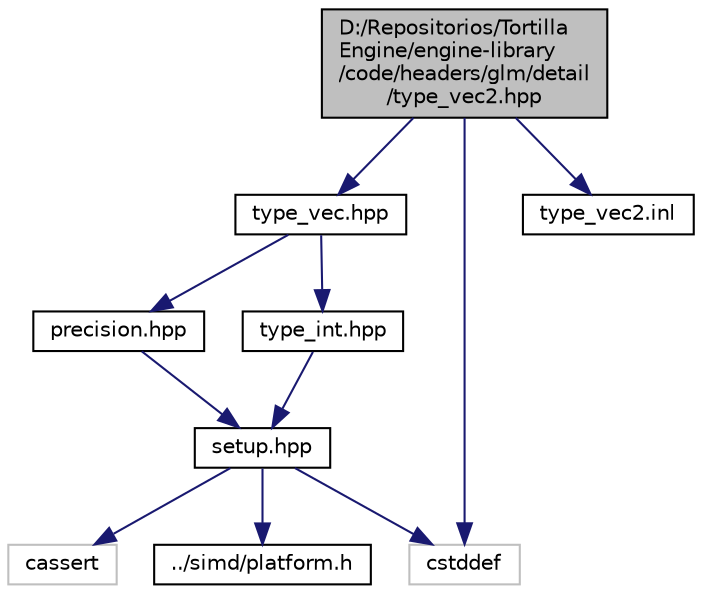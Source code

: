 digraph "D:/Repositorios/TortillaEngine/engine-library/code/headers/glm/detail/type_vec2.hpp"
{
 // LATEX_PDF_SIZE
  edge [fontname="Helvetica",fontsize="10",labelfontname="Helvetica",labelfontsize="10"];
  node [fontname="Helvetica",fontsize="10",shape=record];
  Node1 [label="D:/Repositorios/Tortilla\lEngine/engine-library\l/code/headers/glm/detail\l/type_vec2.hpp",height=0.2,width=0.4,color="black", fillcolor="grey75", style="filled", fontcolor="black",tooltip=" "];
  Node1 -> Node2 [color="midnightblue",fontsize="10",style="solid",fontname="Helvetica"];
  Node2 [label="type_vec.hpp",height=0.2,width=0.4,color="black", fillcolor="white", style="filled",URL="$type__vec_8hpp.html",tooltip=" "];
  Node2 -> Node3 [color="midnightblue",fontsize="10",style="solid",fontname="Helvetica"];
  Node3 [label="precision.hpp",height=0.2,width=0.4,color="black", fillcolor="white", style="filled",URL="$precision_8hpp.html",tooltip=" "];
  Node3 -> Node4 [color="midnightblue",fontsize="10",style="solid",fontname="Helvetica"];
  Node4 [label="setup.hpp",height=0.2,width=0.4,color="black", fillcolor="white", style="filled",URL="$setup_8hpp.html",tooltip=" "];
  Node4 -> Node5 [color="midnightblue",fontsize="10",style="solid",fontname="Helvetica"];
  Node5 [label="cassert",height=0.2,width=0.4,color="grey75", fillcolor="white", style="filled",tooltip=" "];
  Node4 -> Node6 [color="midnightblue",fontsize="10",style="solid",fontname="Helvetica"];
  Node6 [label="cstddef",height=0.2,width=0.4,color="grey75", fillcolor="white", style="filled",tooltip=" "];
  Node4 -> Node7 [color="midnightblue",fontsize="10",style="solid",fontname="Helvetica"];
  Node7 [label="../simd/platform.h",height=0.2,width=0.4,color="black", fillcolor="white", style="filled",URL="$platform_8h.html",tooltip=" "];
  Node2 -> Node8 [color="midnightblue",fontsize="10",style="solid",fontname="Helvetica"];
  Node8 [label="type_int.hpp",height=0.2,width=0.4,color="black", fillcolor="white", style="filled",URL="$type__int_8hpp.html",tooltip=" "];
  Node8 -> Node4 [color="midnightblue",fontsize="10",style="solid",fontname="Helvetica"];
  Node1 -> Node6 [color="midnightblue",fontsize="10",style="solid",fontname="Helvetica"];
  Node1 -> Node9 [color="midnightblue",fontsize="10",style="solid",fontname="Helvetica"];
  Node9 [label="type_vec2.inl",height=0.2,width=0.4,color="black", fillcolor="white", style="filled",URL="$type__vec2_8inl.html",tooltip=" "];
}
